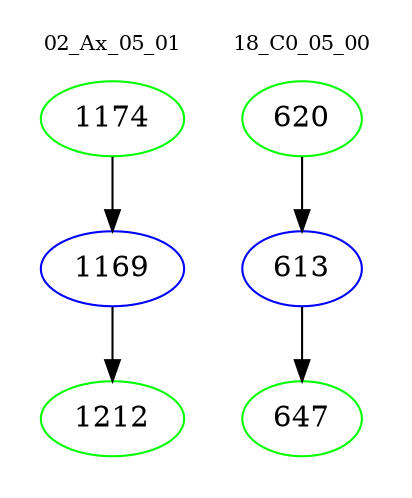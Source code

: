 digraph{
subgraph cluster_0 {
color = white
label = "02_Ax_05_01";
fontsize=10;
T0_1174 [label="1174", color="green"]
T0_1174 -> T0_1169 [color="black"]
T0_1169 [label="1169", color="blue"]
T0_1169 -> T0_1212 [color="black"]
T0_1212 [label="1212", color="green"]
}
subgraph cluster_1 {
color = white
label = "18_C0_05_00";
fontsize=10;
T1_620 [label="620", color="green"]
T1_620 -> T1_613 [color="black"]
T1_613 [label="613", color="blue"]
T1_613 -> T1_647 [color="black"]
T1_647 [label="647", color="green"]
}
}
